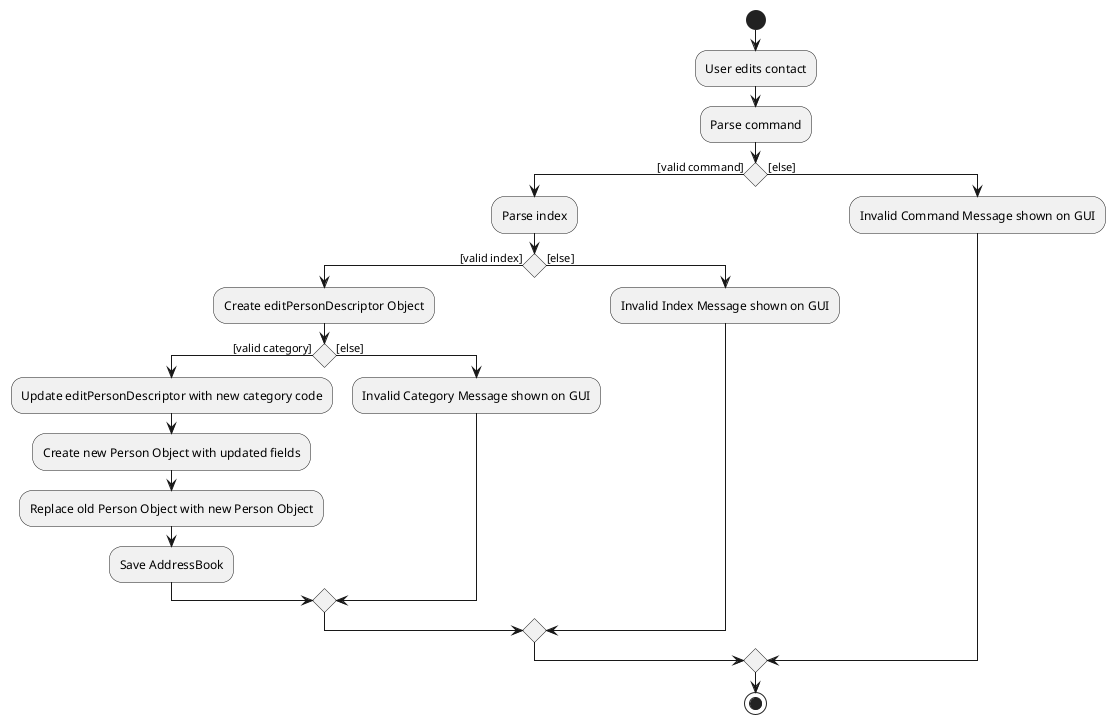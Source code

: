 @startuml
'https://plantuml.com/activity-diagram-beta

start
:User edits contact;
:Parse command;
if () then ([valid command])
    :Parse index;
    if() then ([valid index])
        :Create editPersonDescriptor Object;
        if() then ([valid category])
            :Update editPersonDescriptor with new category code;
            :Create new Person Object with updated fields;
            :Replace old Person Object with new Person Object;
            :Save AddressBook;
        else([else])
            :Invalid Category Message shown on GUI;
            endif
    else([else])
        :Invalid Index Message shown on GUI;
    endif
else ([else])
:Invalid Command Message shown on GUI;
endif
stop

@enduml

